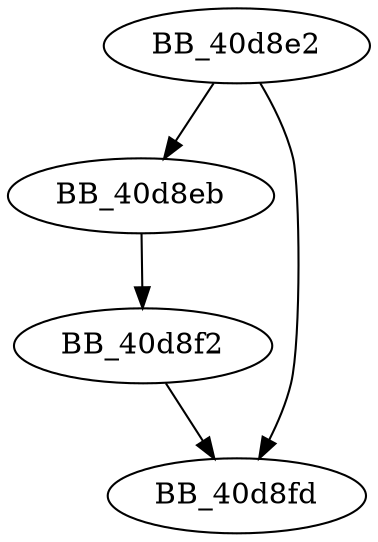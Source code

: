 DiGraph ___initmbctable{
BB_40d8e2->BB_40d8eb
BB_40d8e2->BB_40d8fd
BB_40d8eb->BB_40d8f2
BB_40d8f2->BB_40d8fd
}
